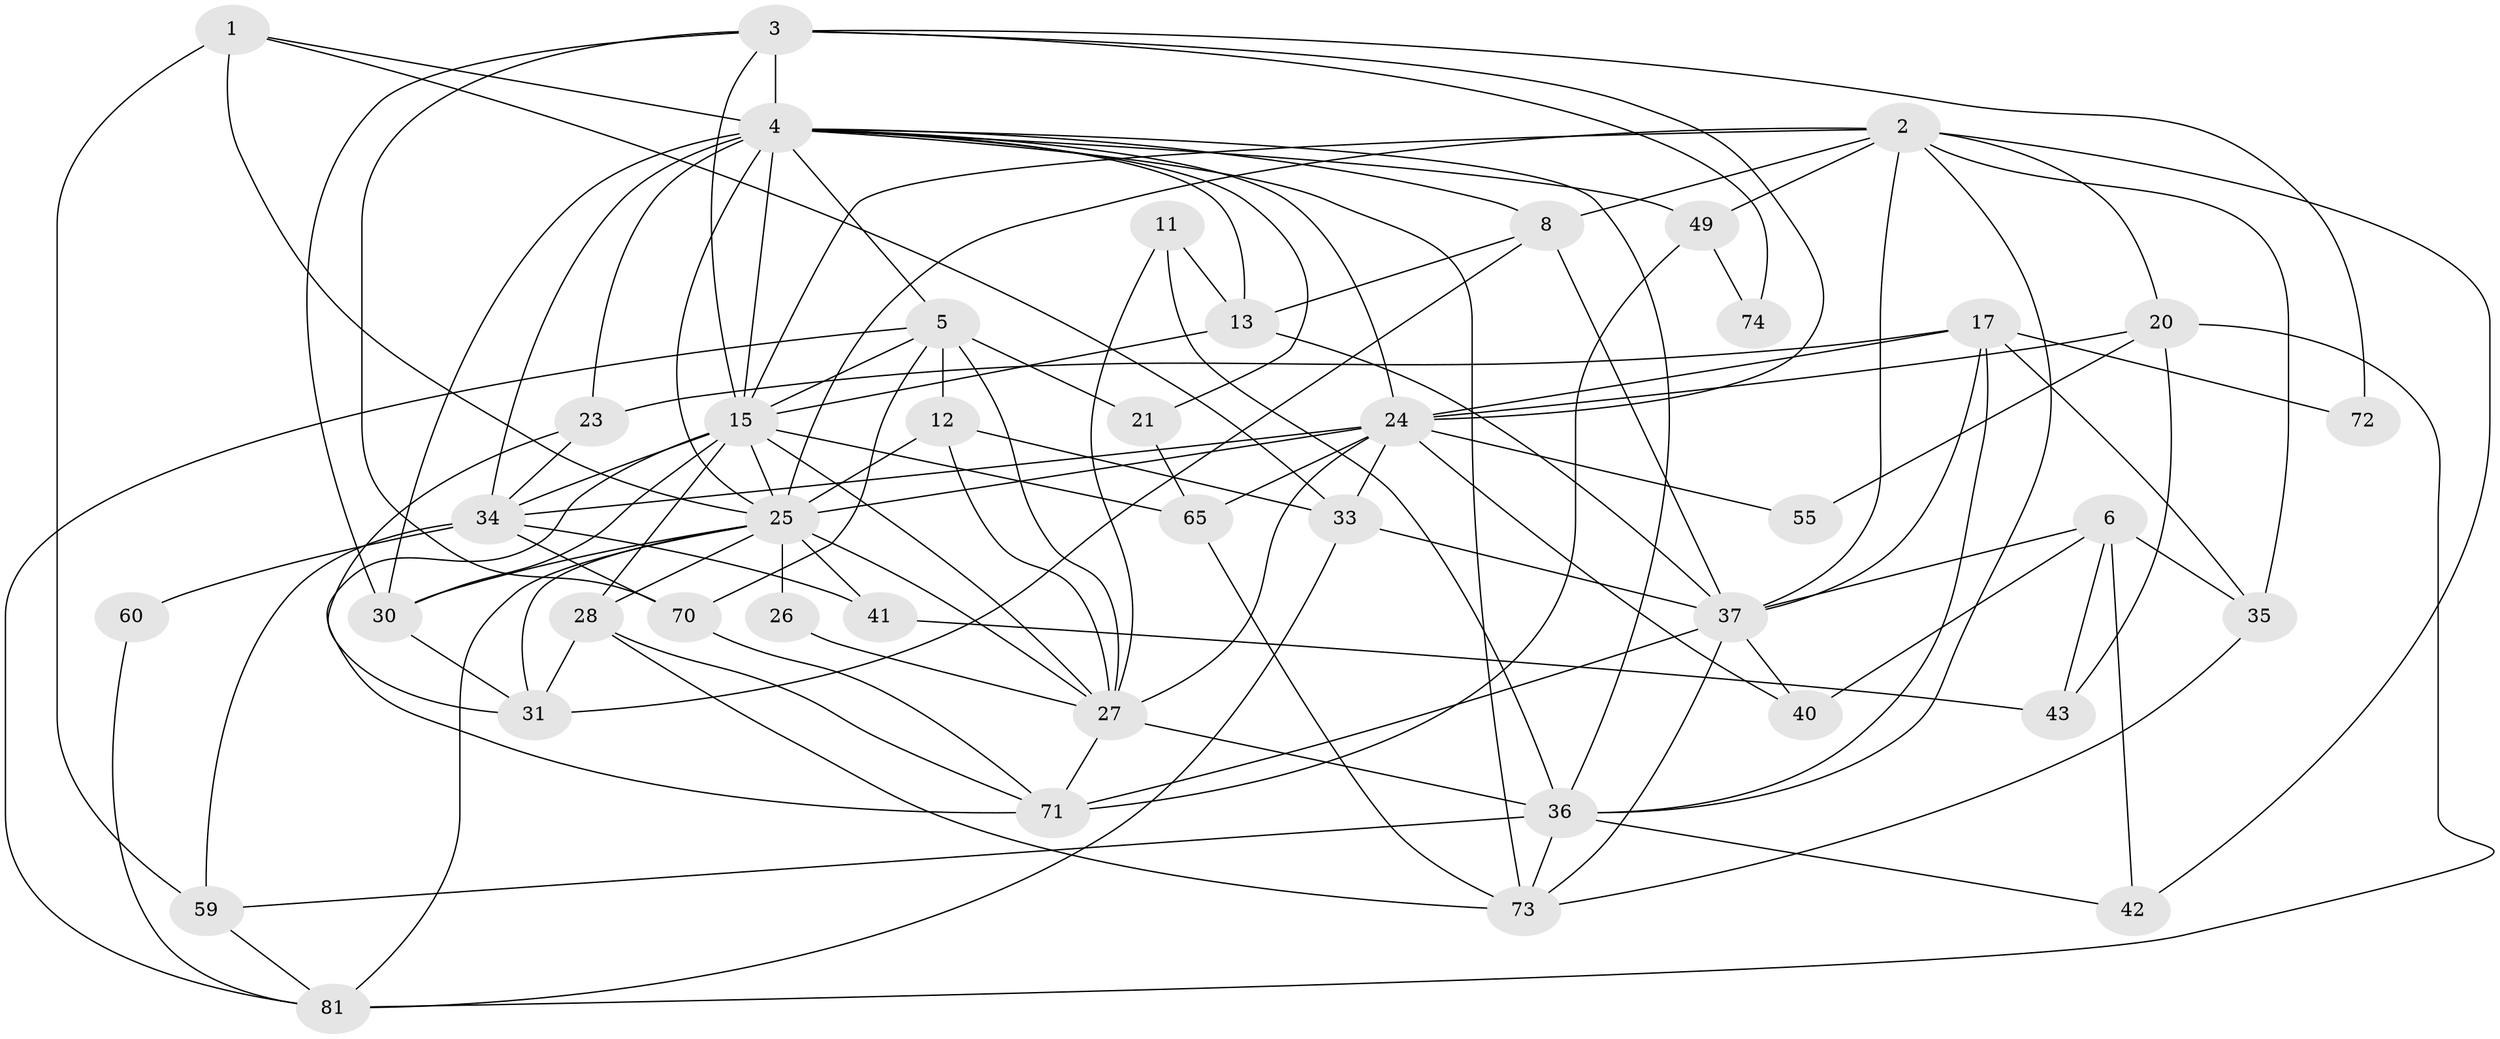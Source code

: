 // original degree distribution, {2: 0.14285714285714285, 4: 0.2857142857142857, 6: 0.13095238095238096, 7: 0.047619047619047616, 5: 0.10714285714285714, 3: 0.27380952380952384, 8: 0.011904761904761904}
// Generated by graph-tools (version 1.1) at 2025/14/03/09/25 04:14:53]
// undirected, 42 vertices, 116 edges
graph export_dot {
graph [start="1"]
  node [color=gray90,style=filled];
  1 [super="+9"];
  2 [super="+10+7+58"];
  3 [super="+16"];
  4 [super="+22+44+38+56"];
  5 [super="+61"];
  6 [super="+14"];
  8 [super="+32+19"];
  11;
  12 [super="+84"];
  13 [super="+47+48"];
  15 [super="+52+57+50"];
  17 [super="+18"];
  20 [super="+80"];
  21;
  23;
  24 [super="+79+29"];
  25 [super="+78+45"];
  26;
  27 [super="+39+63"];
  28;
  30;
  31 [super="+54"];
  33 [super="+68"];
  34 [super="+51"];
  35 [super="+66"];
  36 [super="+46"];
  37 [super="+82"];
  40;
  41;
  42 [super="+69"];
  43;
  49;
  55;
  59;
  60;
  65;
  70;
  71;
  72;
  73;
  74;
  81;
  1 -- 59;
  1 -- 25;
  1 -- 33;
  1 -- 4;
  2 -- 15;
  2 -- 25;
  2 -- 8 [weight=2];
  2 -- 49;
  2 -- 35;
  2 -- 20;
  2 -- 37;
  2 -- 36;
  2 -- 42;
  3 -- 15;
  3 -- 4;
  3 -- 70;
  3 -- 72;
  3 -- 24;
  3 -- 74;
  3 -- 30;
  4 -- 73;
  4 -- 49;
  4 -- 5 [weight=2];
  4 -- 21;
  4 -- 24;
  4 -- 25;
  4 -- 13;
  4 -- 36;
  4 -- 34;
  4 -- 23;
  4 -- 8;
  4 -- 30;
  4 -- 15;
  5 -- 12;
  5 -- 81;
  5 -- 27;
  5 -- 21;
  5 -- 70;
  5 -- 15;
  6 -- 40;
  6 -- 43;
  6 -- 35;
  6 -- 42;
  6 -- 37;
  8 -- 37;
  8 -- 31;
  8 -- 13 [weight=2];
  11 -- 13;
  11 -- 36;
  11 -- 27;
  12 -- 25;
  12 -- 27;
  12 -- 33;
  13 -- 37;
  13 -- 15;
  15 -- 30;
  15 -- 25;
  15 -- 34;
  15 -- 27;
  15 -- 65;
  15 -- 71;
  15 -- 28;
  17 -- 36;
  17 -- 37;
  17 -- 72;
  17 -- 23;
  17 -- 24;
  17 -- 35;
  20 -- 81;
  20 -- 43;
  20 -- 55;
  20 -- 24;
  21 -- 65;
  23 -- 34;
  23 -- 31;
  24 -- 55;
  24 -- 65;
  24 -- 40;
  24 -- 34;
  24 -- 33;
  24 -- 27;
  24 -- 25 [weight=3];
  25 -- 31;
  25 -- 81;
  25 -- 41;
  25 -- 26;
  25 -- 27;
  25 -- 28;
  25 -- 30;
  26 -- 27;
  27 -- 71;
  27 -- 36;
  28 -- 71;
  28 -- 73;
  28 -- 31;
  30 -- 31;
  33 -- 81;
  33 -- 37;
  34 -- 70;
  34 -- 41;
  34 -- 59 [weight=2];
  34 -- 60 [weight=2];
  35 -- 73;
  36 -- 59;
  36 -- 42;
  36 -- 73;
  37 -- 73;
  37 -- 40;
  37 -- 71;
  41 -- 43;
  49 -- 71;
  49 -- 74;
  59 -- 81;
  60 -- 81;
  65 -- 73;
  70 -- 71;
}
